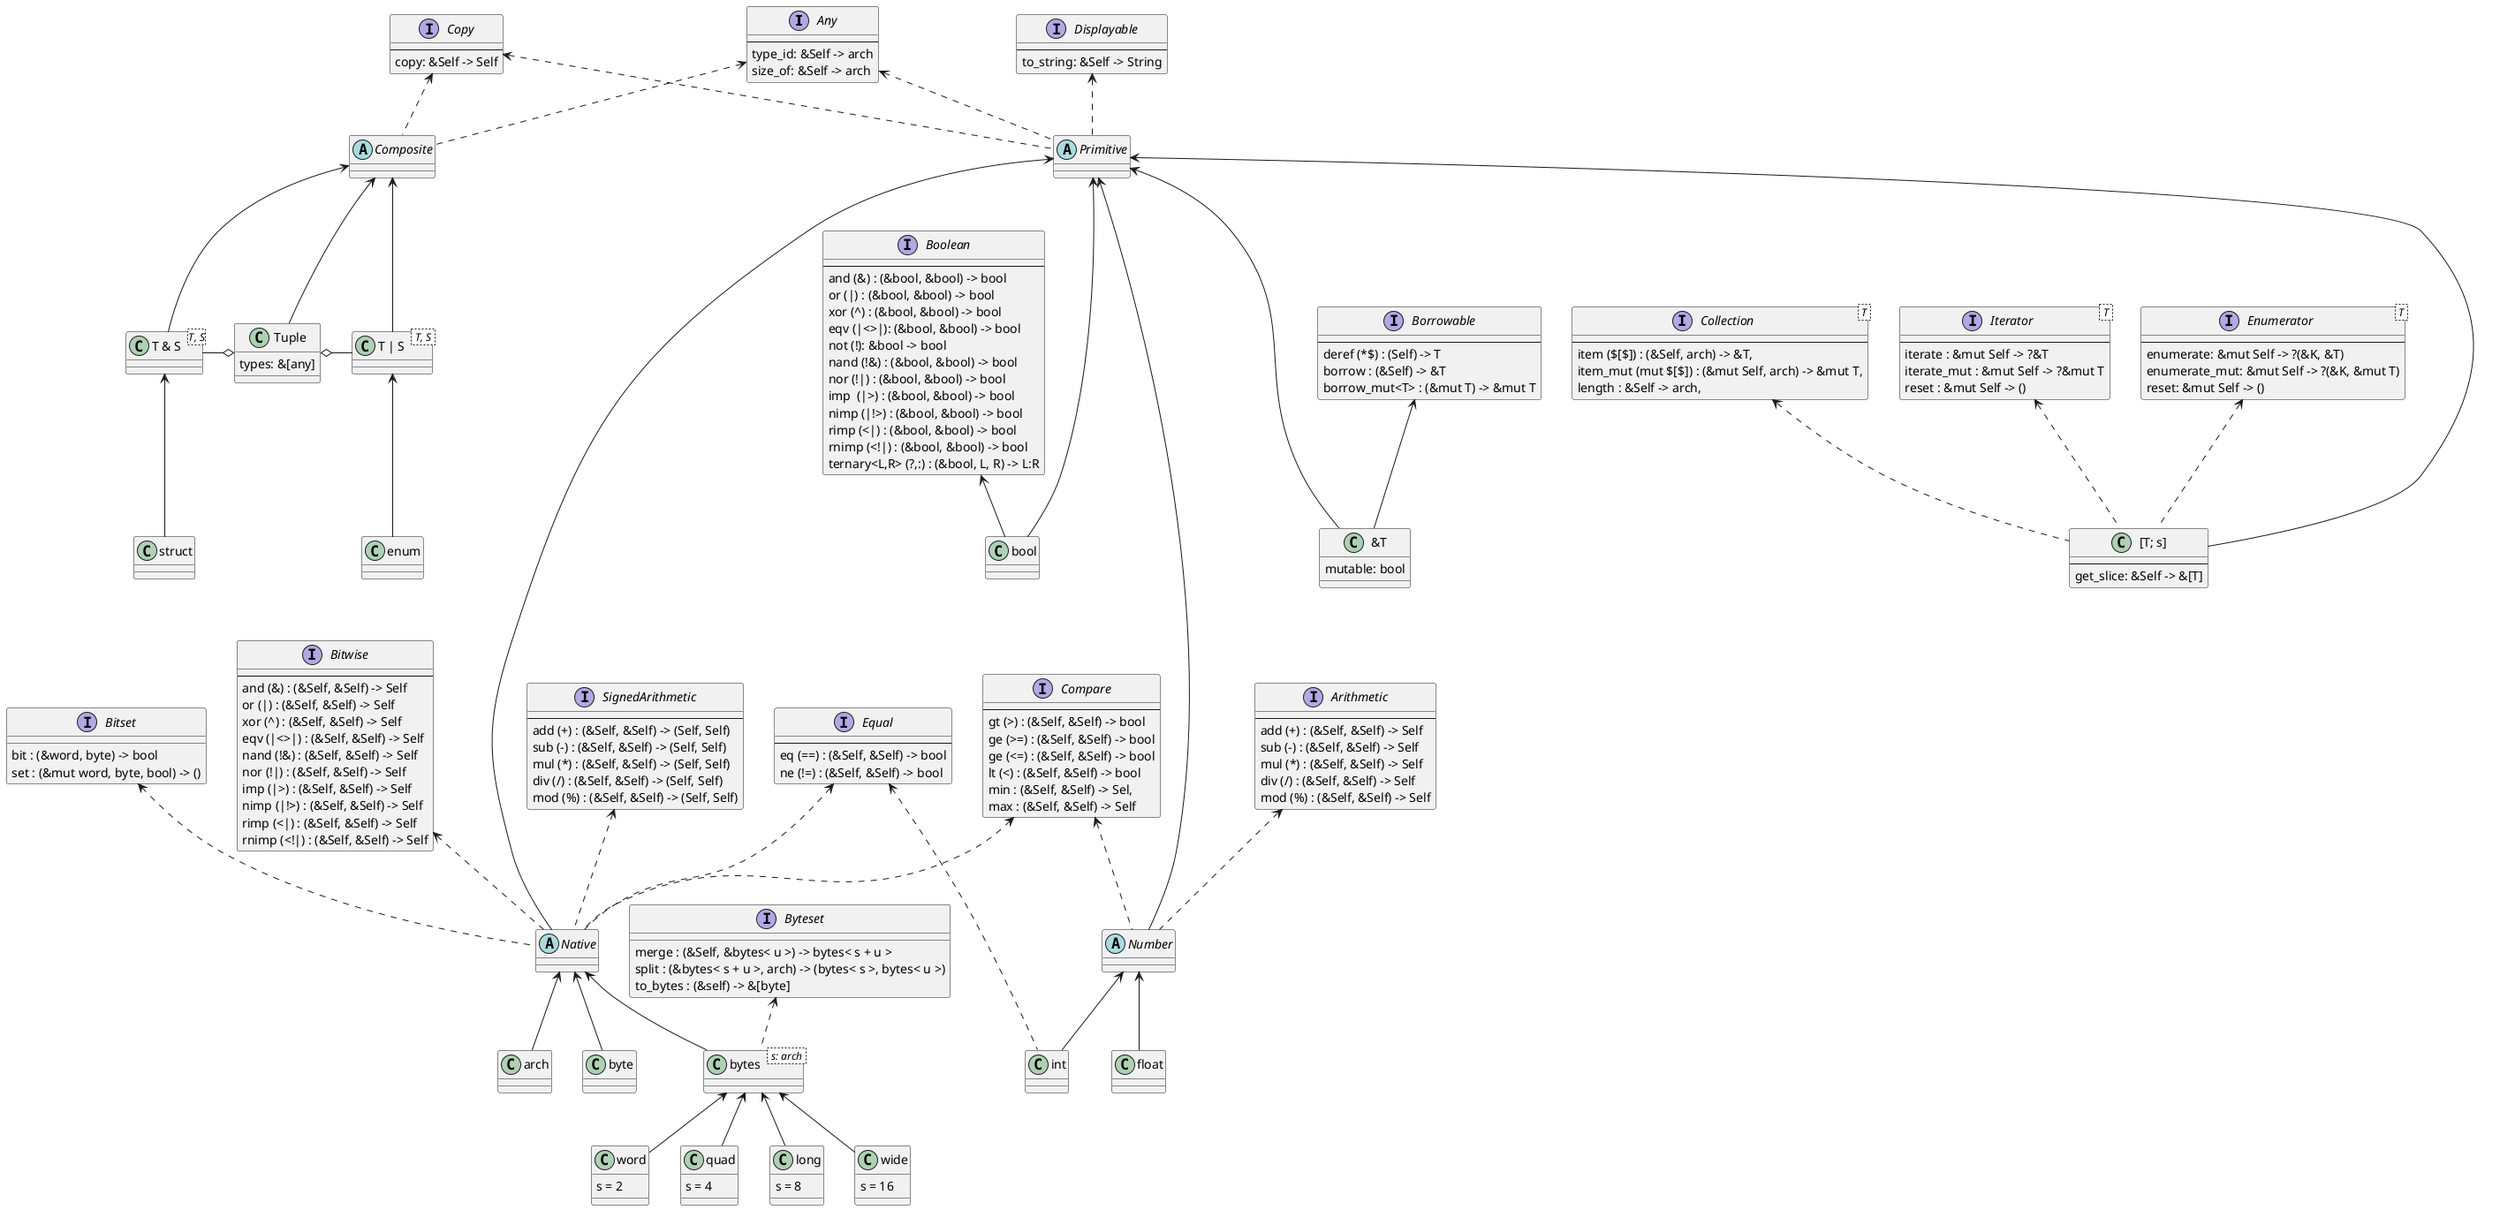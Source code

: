 @startuml
interface Any {
    --
    type_id: &Self -> arch
    size_of: &Self -> arch
}
interface Copy {
    --
    copy: &Self -> Self
}
interface Displayable {
    --
    to_string: &Self -> String
}

Any <.. Primitive
Copy <.. Primitive
Displayable <.. Primitive
abstract Primitive

interface Boolean {
    --
    and (&) : (&bool, &bool) -> bool
    or (|) : (&bool, &bool) -> bool
    xor (^) : (&bool, &bool) -> bool
    eqv (|<>|): (&bool, &bool) -> bool
    not (!): &bool -> bool
    nand (!&) : (&bool, &bool) -> bool
    nor (!|) : (&bool, &bool) -> bool
    imp  (|>) : (&bool, &bool) -> bool
    nimp (|!>) : (&bool, &bool) -> bool
    rimp (<|) : (&bool, &bool) -> bool
    rnimp (<!|) : (&bool, &bool) -> bool
    ternary<L,R> (?,:) : (&bool, L, R) -> L:R
}
Primitive <--- bool
Boolean <-- bool
class bool

interface Bitwise {
    --
    and (&) : (&Self, &Self) -> Self
    or (|) : (&Self, &Self) -> Self
    xor (^) : (&Self, &Self) -> Self
    eqv (|<>|) : (&Self, &Self) -> Self
    nand (!&) : (&Self, &Self) -> Self
    nor (!|) : (&Self, &Self) -> Self
    imp (|>) : (&Self, &Self) -> Self
    nimp (|!>) : (&Self, &Self) -> Self
    rimp (<|) : (&Self, &Self) -> Self
    rnimp (<!|) : (&Self, &Self) -> Self
}
interface Equal {
    --
    eq (==) : (&Self, &Self) -> bool
    ne (!=) : (&Self, &Self) -> bool
}
interface Compare {
    --
    gt (>) : (&Self, &Self) -> bool
    ge (>=) : (&Self, &Self) -> bool
    ge (<=) : (&Self, &Self) -> bool
    lt (<) : (&Self, &Self) -> bool
    min : (&Self, &Self) -> Sel,
    max : (&Self, &Self) -> Self
}
interface SignedArithmetic {
    --
    add (+) : (&Self, &Self) -> (Self, Self)
    sub (-) : (&Self, &Self) -> (Self, Self)
    mul (*) : (&Self, &Self) -> (Self, Self)
    div (/) : (&Self, &Self) -> (Self, Self)
    mod (%) : (&Self, &Self) -> (Self, Self)
}
Primitive <-- Native
Bitwise <.. Native
Equal <.. Native
Compare <.. Native
SignedArithmetic <.. Native
interface Bitset {
    bit : (&word, byte) -> bool
    set : (&mut word, byte, bool) -> ()
}
Bitset <.. Native
abstract Native
Native <-- byte
class byte

interface Byteset {
    merge : (&Self, &bytes< u >) -> bytes< s + u >
    split : (&bytes< s + u >, arch) -> (bytes< s >, bytes< u >)
    to_bytes : (&self) -> &[byte]
}
Byteset <.. bytes
Native <-- bytes
class bytes< s: arch >

bytes <-- word
class word {
    s = 2
}
bytes <-- quad
class quad {
    s = 4
}
bytes <-- long
class long {
    s = 8
}
bytes <-- wide
class wide {
    s = 16
}

Native <-- arch
class arch

interface Arithmetic {
    --
    add (+) : (&Self, &Self) -> Self
    sub (-) : (&Self, &Self) -> Self
    mul (*) : (&Self, &Self) -> Self
    div (/) : (&Self, &Self) -> Self
    mod (%) : (&Self, &Self) -> Self
}

Compare <.. Number
Primitive <----- Number
Arithmetic <.. Number
abstract Number

Equal <.. int
Number <-- int
class int

Number <-- float
class float

interface Borrowable {
    --
    deref (*$) : (Self) -> T
    borrow : (&Self) -> &T
    borrow_mut<T> : (&mut T) -> &mut T
}
Primitive <--- "&T"
Borrowable <-- "&T"

class "&T" {
    mutable: bool
}

interface Collection< T > {
    --
    item ($[$]) : (&Self, arch) -> &T,
    item_mut (mut $[$]) : (&mut Self, arch) -> &mut T,
    length : &Self -> arch,
}
interface Iterator< T > {
    --
    iterate : &mut Self -> ?&T
    iterate_mut : &mut Self -> ?&mut T
    reset : &mut Self -> ()
}
interface Enumerator< T > {
    --
    enumerate: &mut Self -> ?(&K, &T)
    enumerate_mut: &mut Self -> ?(&K, &mut T)
    reset: &mut Self -> ()
}

Primitive <--- "[T; s]"
Collection <.. "[T; s]"
Iterator <.. "[T; s]"
Enumerator <.. "[T; s]"
class "[[T; s]]" {
    --
    get_slice: &Self -> &[T]
}

Any <.. Composite
Copy <.. Composite
abstract Composite

Composite <-- Tuple
class Tuple {
    types: &[any]
}
Composite <-- "T & S"
class "T & S"<T, S>
"T & S" -o Tuple
"T & S" <-- struct

Composite <-- "T | S"
class "T | S"< T, S >
Tuple o- "T | S"
"T | S" <-- enum
@enduml